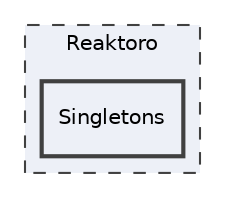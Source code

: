 digraph "Reaktoro/Singletons"
{
 // INTERACTIVE_SVG=YES
 // LATEX_PDF_SIZE
  bgcolor="transparent";
  edge [fontname="Helvetica",fontsize="10",labelfontname="Helvetica",labelfontsize="10"];
  node [fontname="Helvetica",fontsize="10",shape=record];
  compound=true
  subgraph clusterdir_8e92d4b241d211e8bbb38ad86320f5f7 {
    graph [ bgcolor="#edf0f7", pencolor="grey25", style="filled,dashed,", label="Reaktoro", fontname="Helvetica", fontsize="10", URL="dir_8e92d4b241d211e8bbb38ad86320f5f7.html"]
  dir_f4ca1f0722cb729e4f3dec52da61d1ec [shape=box, label="Singletons", style="filled,bold,", fillcolor="#edf0f7", color="grey25", URL="dir_f4ca1f0722cb729e4f3dec52da61d1ec.html"];
  }
}

